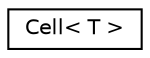 digraph "Representación gráfica de la clase"
{
  edge [fontname="Helvetica",fontsize="10",labelfontname="Helvetica",labelfontsize="10"];
  node [fontname="Helvetica",fontsize="10",shape=record];
  rankdir="LR";
  Node1 [label="Cell\< T \>",height=0.2,width=0.4,color="black", fillcolor="white", style="filled",URL="$class_cell.html"];
}

